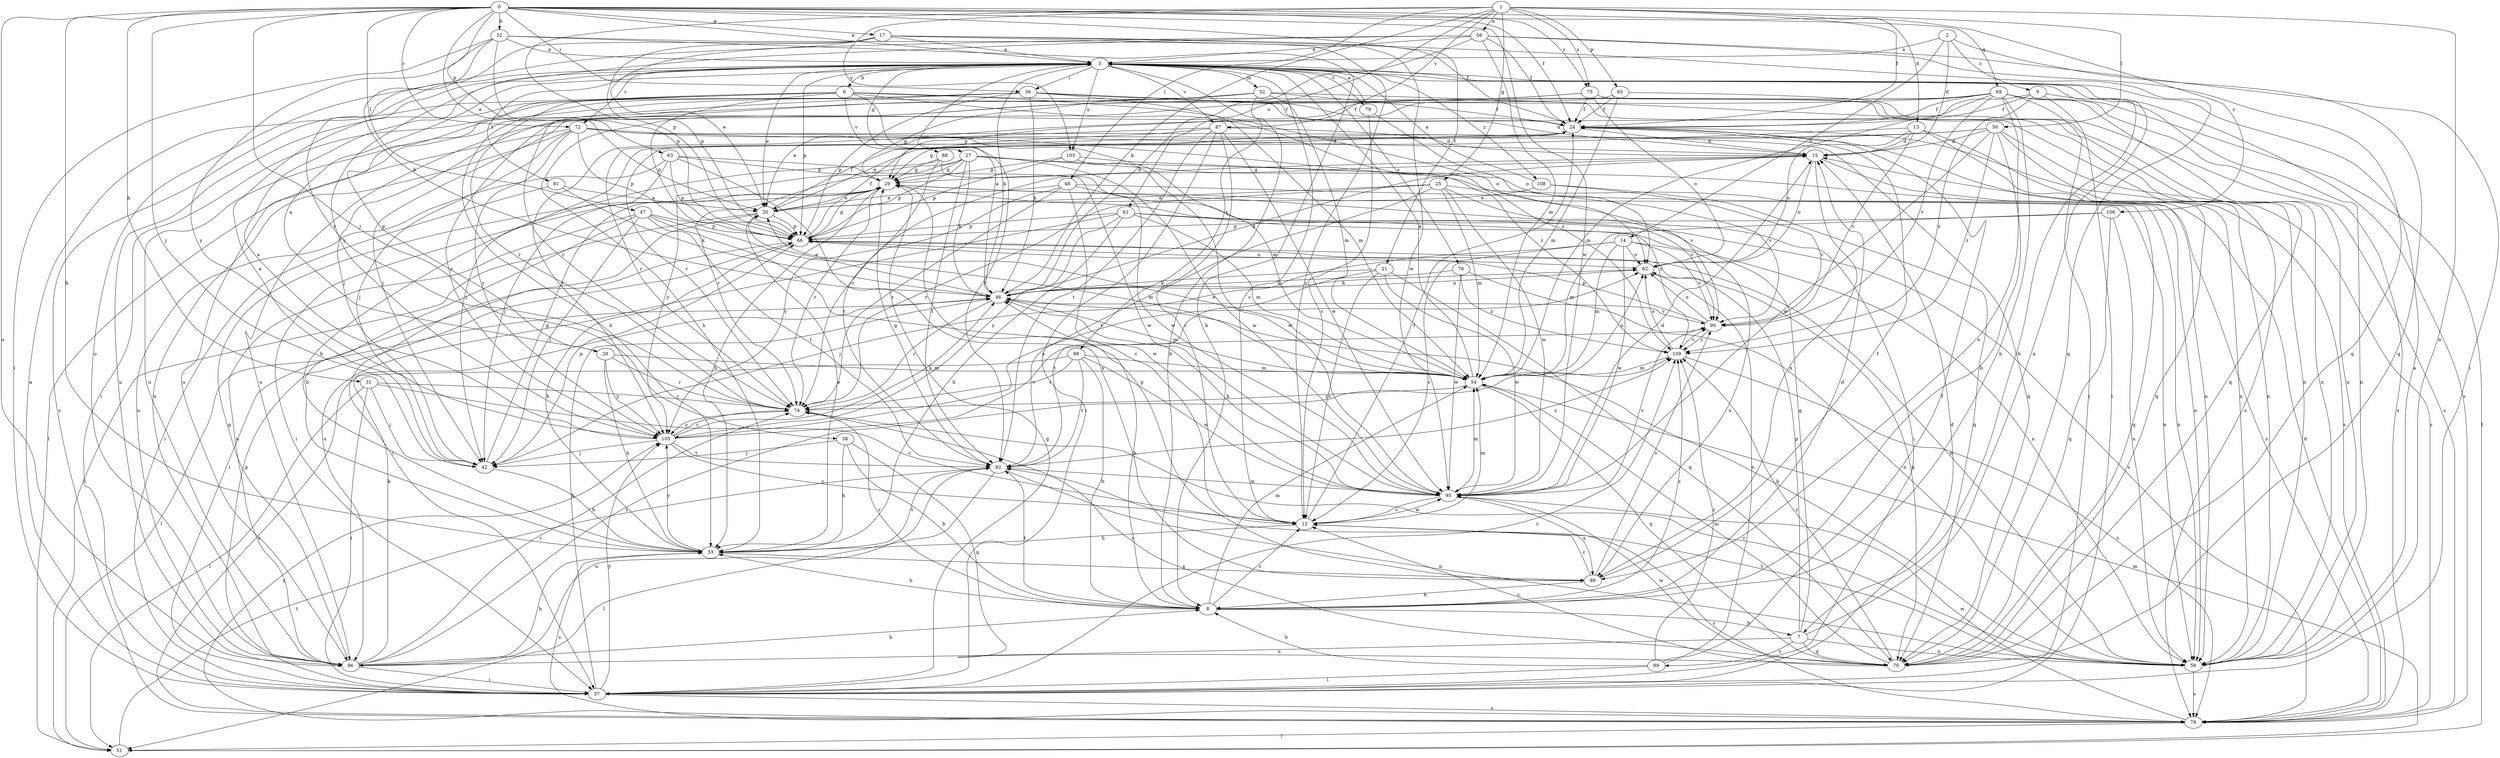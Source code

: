 strict digraph  {
0;
1;
2;
3;
6;
7;
8;
9;
12;
13;
14;
15;
17;
20;
21;
24;
25;
27;
28;
29;
31;
32;
33;
36;
37;
38;
42;
46;
47;
48;
50;
51;
52;
54;
56;
58;
61;
62;
63;
65;
66;
69;
70;
72;
74;
75;
76;
78;
79;
81;
82;
86;
87;
88;
89;
90;
95;
98;
99;
103;
105;
106;
108;
109;
0 -> 3  [label=a];
0 -> 17  [label=e];
0 -> 20  [label=e];
0 -> 21  [label=f];
0 -> 24  [label=f];
0 -> 31  [label=h];
0 -> 32  [label=h];
0 -> 33  [label=h];
0 -> 36  [label=i];
0 -> 38  [label=j];
0 -> 42  [label=j];
0 -> 47  [label=l];
0 -> 63  [label=p];
0 -> 69  [label=q];
0 -> 72  [label=r];
0 -> 75  [label=s];
0 -> 86  [label=u];
0 -> 95  [label=w];
0 -> 106  [label=z];
1 -> 13  [label=d];
1 -> 24  [label=f];
1 -> 25  [label=g];
1 -> 46  [label=k];
1 -> 48  [label=l];
1 -> 50  [label=l];
1 -> 56  [label=n];
1 -> 58  [label=n];
1 -> 61  [label=o];
1 -> 65  [label=p];
1 -> 66  [label=p];
1 -> 75  [label=s];
1 -> 87  [label=v];
1 -> 103  [label=y];
2 -> 3  [label=a];
2 -> 9  [label=c];
2 -> 14  [label=d];
2 -> 15  [label=d];
2 -> 70  [label=q];
3 -> 6  [label=b];
3 -> 7  [label=b];
3 -> 12  [label=c];
3 -> 20  [label=e];
3 -> 27  [label=g];
3 -> 36  [label=i];
3 -> 46  [label=k];
3 -> 52  [label=m];
3 -> 66  [label=p];
3 -> 72  [label=r];
3 -> 76  [label=s];
3 -> 78  [label=s];
3 -> 79  [label=t];
3 -> 81  [label=t];
3 -> 87  [label=v];
3 -> 98  [label=x];
3 -> 103  [label=y];
3 -> 108  [label=z];
6 -> 24  [label=f];
6 -> 28  [label=g];
6 -> 62  [label=o];
6 -> 66  [label=p];
6 -> 74  [label=r];
6 -> 78  [label=s];
6 -> 82  [label=t];
6 -> 86  [label=u];
6 -> 88  [label=v];
6 -> 109  [label=z];
7 -> 3  [label=a];
7 -> 29  [label=g];
7 -> 58  [label=n];
7 -> 66  [label=p];
7 -> 70  [label=q];
7 -> 86  [label=u];
7 -> 89  [label=v];
8 -> 7  [label=b];
8 -> 12  [label=c];
8 -> 15  [label=d];
8 -> 33  [label=h];
8 -> 46  [label=k];
8 -> 54  [label=m];
8 -> 74  [label=r];
8 -> 82  [label=t];
8 -> 109  [label=z];
9 -> 20  [label=e];
9 -> 24  [label=f];
9 -> 37  [label=i];
9 -> 58  [label=n];
9 -> 109  [label=z];
12 -> 24  [label=f];
12 -> 33  [label=h];
12 -> 54  [label=m];
12 -> 78  [label=s];
12 -> 95  [label=w];
13 -> 15  [label=d];
13 -> 20  [label=e];
13 -> 58  [label=n];
13 -> 62  [label=o];
13 -> 70  [label=q];
13 -> 90  [label=v];
14 -> 12  [label=c];
14 -> 42  [label=j];
14 -> 54  [label=m];
14 -> 62  [label=o];
14 -> 90  [label=v];
14 -> 95  [label=w];
14 -> 99  [label=x];
15 -> 29  [label=g];
15 -> 62  [label=o];
15 -> 74  [label=r];
15 -> 78  [label=s];
15 -> 99  [label=x];
17 -> 3  [label=a];
17 -> 20  [label=e];
17 -> 24  [label=f];
17 -> 66  [label=p];
17 -> 70  [label=q];
17 -> 74  [label=r];
17 -> 95  [label=w];
20 -> 24  [label=f];
20 -> 37  [label=i];
20 -> 51  [label=l];
20 -> 66  [label=p];
21 -> 12  [label=c];
21 -> 46  [label=k];
21 -> 70  [label=q];
21 -> 82  [label=t];
21 -> 95  [label=w];
24 -> 15  [label=d];
24 -> 58  [label=n];
24 -> 74  [label=r];
24 -> 78  [label=s];
25 -> 20  [label=e];
25 -> 37  [label=i];
25 -> 54  [label=m];
25 -> 58  [label=n];
25 -> 74  [label=r];
25 -> 82  [label=t];
25 -> 95  [label=w];
27 -> 29  [label=g];
27 -> 46  [label=k];
27 -> 58  [label=n];
27 -> 66  [label=p];
27 -> 74  [label=r];
27 -> 82  [label=t];
27 -> 90  [label=v];
27 -> 95  [label=w];
27 -> 105  [label=y];
28 -> 3  [label=a];
28 -> 33  [label=h];
28 -> 54  [label=m];
28 -> 74  [label=r];
28 -> 105  [label=y];
29 -> 20  [label=e];
29 -> 33  [label=h];
29 -> 37  [label=i];
29 -> 58  [label=n];
29 -> 74  [label=r];
29 -> 109  [label=z];
31 -> 12  [label=c];
31 -> 37  [label=i];
31 -> 42  [label=j];
31 -> 51  [label=l];
31 -> 74  [label=r];
32 -> 3  [label=a];
32 -> 8  [label=b];
32 -> 12  [label=c];
32 -> 37  [label=i];
32 -> 46  [label=k];
32 -> 66  [label=p];
32 -> 105  [label=y];
33 -> 20  [label=e];
33 -> 78  [label=s];
33 -> 82  [label=t];
33 -> 99  [label=x];
33 -> 105  [label=y];
36 -> 15  [label=d];
36 -> 24  [label=f];
36 -> 33  [label=h];
36 -> 37  [label=i];
36 -> 46  [label=k];
36 -> 54  [label=m];
36 -> 66  [label=p];
36 -> 74  [label=r];
36 -> 78  [label=s];
37 -> 3  [label=a];
37 -> 15  [label=d];
37 -> 29  [label=g];
37 -> 46  [label=k];
37 -> 66  [label=p];
37 -> 78  [label=s];
37 -> 105  [label=y];
37 -> 109  [label=z];
38 -> 8  [label=b];
38 -> 33  [label=h];
38 -> 42  [label=j];
38 -> 70  [label=q];
42 -> 3  [label=a];
42 -> 29  [label=g];
42 -> 33  [label=h];
42 -> 66  [label=p];
46 -> 3  [label=a];
46 -> 15  [label=d];
46 -> 20  [label=e];
46 -> 51  [label=l];
46 -> 54  [label=m];
46 -> 62  [label=o];
46 -> 74  [label=r];
46 -> 90  [label=v];
47 -> 33  [label=h];
47 -> 42  [label=j];
47 -> 54  [label=m];
47 -> 66  [label=p];
47 -> 82  [label=t];
47 -> 86  [label=u];
47 -> 95  [label=w];
48 -> 12  [label=c];
48 -> 20  [label=e];
48 -> 70  [label=q];
48 -> 74  [label=r];
48 -> 90  [label=v];
48 -> 105  [label=y];
50 -> 8  [label=b];
50 -> 15  [label=d];
50 -> 42  [label=j];
50 -> 58  [label=n];
50 -> 74  [label=r];
50 -> 78  [label=s];
50 -> 95  [label=w];
50 -> 109  [label=z];
51 -> 54  [label=m];
51 -> 82  [label=t];
52 -> 8  [label=b];
52 -> 24  [label=f];
52 -> 29  [label=g];
52 -> 54  [label=m];
52 -> 58  [label=n];
52 -> 86  [label=u];
52 -> 105  [label=y];
54 -> 3  [label=a];
54 -> 20  [label=e];
54 -> 62  [label=o];
54 -> 70  [label=q];
54 -> 74  [label=r];
56 -> 3  [label=a];
56 -> 24  [label=f];
56 -> 37  [label=i];
56 -> 46  [label=k];
56 -> 54  [label=m];
56 -> 70  [label=q];
56 -> 86  [label=u];
56 -> 105  [label=y];
58 -> 3  [label=a];
58 -> 46  [label=k];
58 -> 74  [label=r];
58 -> 78  [label=s];
58 -> 82  [label=t];
61 -> 33  [label=h];
61 -> 54  [label=m];
61 -> 58  [label=n];
61 -> 66  [label=p];
61 -> 78  [label=s];
61 -> 86  [label=u];
61 -> 105  [label=y];
62 -> 46  [label=k];
62 -> 70  [label=q];
63 -> 29  [label=g];
63 -> 42  [label=j];
63 -> 66  [label=p];
63 -> 86  [label=u];
63 -> 95  [label=w];
63 -> 99  [label=x];
65 -> 24  [label=f];
65 -> 42  [label=j];
65 -> 54  [label=m];
65 -> 78  [label=s];
66 -> 24  [label=f];
66 -> 29  [label=g];
66 -> 33  [label=h];
66 -> 37  [label=i];
66 -> 58  [label=n];
66 -> 62  [label=o];
69 -> 8  [label=b];
69 -> 24  [label=f];
69 -> 29  [label=g];
69 -> 33  [label=h];
69 -> 37  [label=i];
69 -> 51  [label=l];
69 -> 54  [label=m];
69 -> 58  [label=n];
69 -> 78  [label=s];
69 -> 86  [label=u];
69 -> 90  [label=v];
69 -> 99  [label=x];
70 -> 12  [label=c];
70 -> 54  [label=m];
70 -> 74  [label=r];
70 -> 95  [label=w];
70 -> 109  [label=z];
72 -> 15  [label=d];
72 -> 42  [label=j];
72 -> 51  [label=l];
72 -> 54  [label=m];
72 -> 66  [label=p];
72 -> 70  [label=q];
72 -> 86  [label=u];
72 -> 105  [label=y];
72 -> 109  [label=z];
74 -> 105  [label=y];
75 -> 24  [label=f];
75 -> 42  [label=j];
75 -> 58  [label=n];
75 -> 62  [label=o];
75 -> 70  [label=q];
75 -> 86  [label=u];
76 -> 46  [label=k];
76 -> 58  [label=n];
76 -> 95  [label=w];
76 -> 109  [label=z];
78 -> 15  [label=d];
78 -> 51  [label=l];
78 -> 95  [label=w];
78 -> 105  [label=y];
79 -> 3  [label=a];
79 -> 12  [label=c];
79 -> 62  [label=o];
81 -> 20  [label=e];
81 -> 37  [label=i];
81 -> 46  [label=k];
82 -> 29  [label=g];
82 -> 51  [label=l];
82 -> 58  [label=n];
82 -> 86  [label=u];
82 -> 95  [label=w];
82 -> 109  [label=z];
86 -> 8  [label=b];
86 -> 29  [label=g];
86 -> 33  [label=h];
86 -> 37  [label=i];
86 -> 46  [label=k];
86 -> 74  [label=r];
86 -> 109  [label=z];
87 -> 12  [label=c];
87 -> 15  [label=d];
87 -> 29  [label=g];
87 -> 37  [label=i];
87 -> 82  [label=t];
87 -> 95  [label=w];
87 -> 105  [label=y];
88 -> 29  [label=g];
88 -> 33  [label=h];
88 -> 82  [label=t];
88 -> 95  [label=w];
89 -> 8  [label=b];
89 -> 24  [label=f];
89 -> 37  [label=i];
89 -> 62  [label=o];
89 -> 109  [label=z];
90 -> 62  [label=o];
90 -> 66  [label=p];
90 -> 109  [label=z];
95 -> 12  [label=c];
95 -> 15  [label=d];
95 -> 46  [label=k];
95 -> 54  [label=m];
95 -> 90  [label=v];
95 -> 99  [label=x];
98 -> 8  [label=b];
98 -> 54  [label=m];
98 -> 74  [label=r];
98 -> 78  [label=s];
98 -> 82  [label=t];
98 -> 95  [label=w];
99 -> 8  [label=b];
99 -> 12  [label=c];
99 -> 24  [label=f];
99 -> 29  [label=g];
99 -> 90  [label=v];
103 -> 29  [label=g];
103 -> 66  [label=p];
103 -> 90  [label=v];
103 -> 95  [label=w];
105 -> 3  [label=a];
105 -> 12  [label=c];
105 -> 42  [label=j];
105 -> 46  [label=k];
105 -> 62  [label=o];
105 -> 74  [label=r];
105 -> 82  [label=t];
105 -> 90  [label=v];
106 -> 54  [label=m];
106 -> 58  [label=n];
106 -> 66  [label=p];
106 -> 70  [label=q];
108 -> 3  [label=a];
108 -> 20  [label=e];
108 -> 70  [label=q];
108 -> 90  [label=v];
109 -> 54  [label=m];
109 -> 62  [label=o];
109 -> 78  [label=s];
109 -> 90  [label=v];
}
